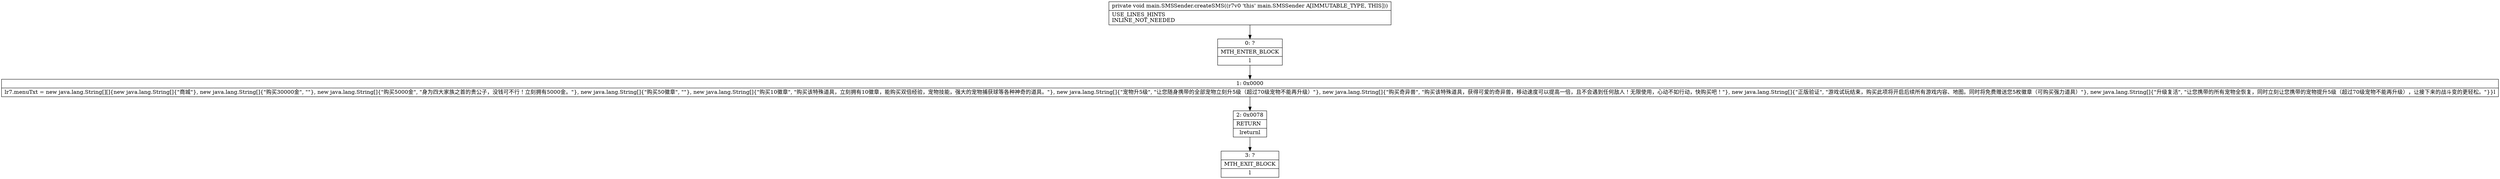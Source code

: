 digraph "CFG formain.SMSSender.createSMS()V" {
Node_0 [shape=record,label="{0\:\ ?|MTH_ENTER_BLOCK\l|l}"];
Node_1 [shape=record,label="{1\:\ 0x0000|lr7.menuTxt = new java.lang.String[][]\{new java.lang.String[]\{\"商城\"\}, new java.lang.String[]\{\"购买30000金\", \"\"\}, new java.lang.String[]\{\"购买5000金\", \"身为四大家族之首的贵公子，没钱可不行！立刻拥有5000金。\"\}, new java.lang.String[]\{\"购买50徽章\", \"\"\}, new java.lang.String[]\{\"购买10徽章\", \"购买该特殊道具，立刻拥有10徽章，能购买双倍经验，宠物技能，强大的宠物捕获球等各种神奇的道具。\"\}, new java.lang.String[]\{\"宠物升5级\", \"让您随身携带的全部宠物立刻升5级（超过70级宠物不能再升级）\"\}, new java.lang.String[]\{\"购买奇异兽\", \"购买该特殊道具，获得可爱的奇异兽，移动速度可以提高一倍，且不会遇到任何敌人！无限使用，心动不如行动，快购买吧！\"\}, new java.lang.String[]\{\"正版验证\", \"游戏试玩结束，购买此项将开启后续所有游戏内容、地图。同时将免费赠送您5枚徽章（可购买强力道具）\"\}, new java.lang.String[]\{\"升级复活\", \"让您携带的所有宠物全恢复，同时立刻让您携带的宠物提升5级（超过70级宠物不能再升级），让接下来的战斗变的更轻松。\"\}\}l}"];
Node_2 [shape=record,label="{2\:\ 0x0078|RETURN\l|lreturnl}"];
Node_3 [shape=record,label="{3\:\ ?|MTH_EXIT_BLOCK\l|l}"];
MethodNode[shape=record,label="{private void main.SMSSender.createSMS((r7v0 'this' main.SMSSender A[IMMUTABLE_TYPE, THIS]))  | USE_LINES_HINTS\lINLINE_NOT_NEEDED\l}"];
MethodNode -> Node_0;
Node_0 -> Node_1;
Node_1 -> Node_2;
Node_2 -> Node_3;
}

